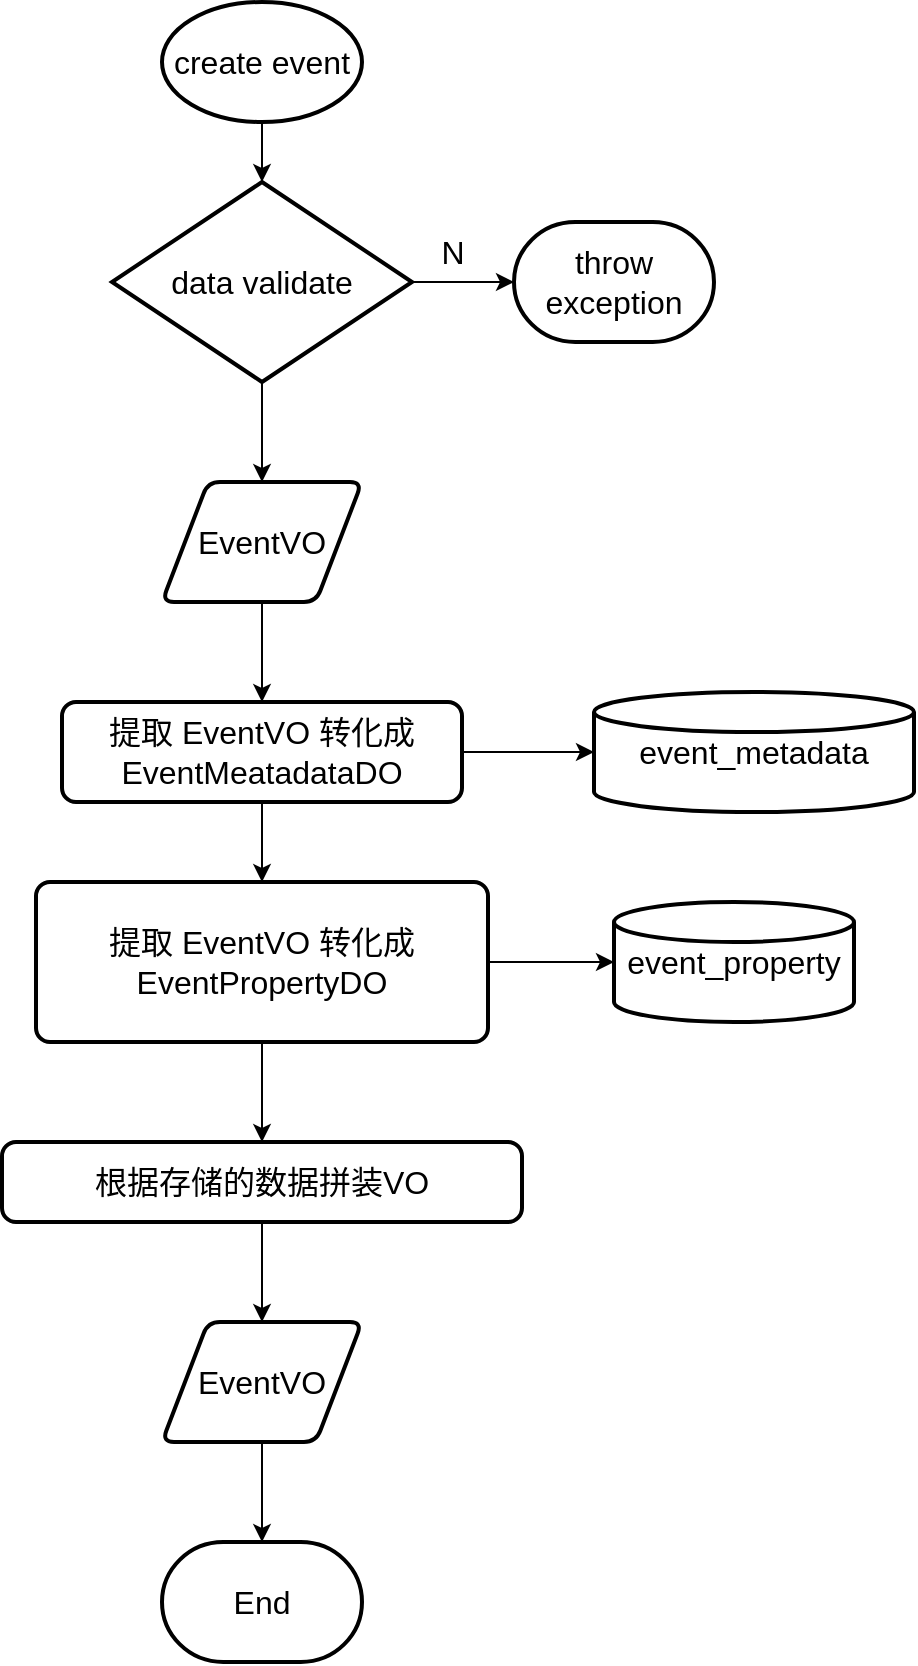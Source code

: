 <mxfile version="20.5.3" type="github" pages="2">
  <diagram id="C5RBs43oDa-KdzZeNtuy" name="Page-1">
    <mxGraphModel dx="1426" dy="793" grid="1" gridSize="10" guides="1" tooltips="1" connect="1" arrows="1" fold="1" page="1" pageScale="1" pageWidth="827" pageHeight="1169" math="0" shadow="0">
      <root>
        <mxCell id="WIyWlLk6GJQsqaUBKTNV-0" />
        <mxCell id="WIyWlLk6GJQsqaUBKTNV-1" parent="WIyWlLk6GJQsqaUBKTNV-0" />
        <mxCell id="9KIrp4HpUsfoCS3ftsVx-5" style="edgeStyle=orthogonalEdgeStyle;rounded=0;orthogonalLoop=1;jettySize=auto;html=1;entryX=0.5;entryY=0;entryDx=0;entryDy=0;entryPerimeter=0;" parent="WIyWlLk6GJQsqaUBKTNV-1" source="9KIrp4HpUsfoCS3ftsVx-0" target="9KIrp4HpUsfoCS3ftsVx-2" edge="1">
          <mxGeometry relative="1" as="geometry" />
        </mxCell>
        <mxCell id="9KIrp4HpUsfoCS3ftsVx-0" value="create event" style="strokeWidth=2;html=1;shape=mxgraph.flowchart.start_1;whiteSpace=wrap;fontSize=16;" parent="WIyWlLk6GJQsqaUBKTNV-1" vertex="1">
          <mxGeometry x="364" y="40" width="100" height="60" as="geometry" />
        </mxCell>
        <mxCell id="9KIrp4HpUsfoCS3ftsVx-1" style="edgeStyle=orthogonalEdgeStyle;rounded=0;orthogonalLoop=1;jettySize=auto;html=1;entryX=0;entryY=0.5;entryDx=0;entryDy=0;entryPerimeter=0;" parent="WIyWlLk6GJQsqaUBKTNV-1" source="9KIrp4HpUsfoCS3ftsVx-2" target="9KIrp4HpUsfoCS3ftsVx-4" edge="1">
          <mxGeometry relative="1" as="geometry">
            <mxPoint x="615" y="260" as="targetPoint" />
          </mxGeometry>
        </mxCell>
        <mxCell id="9KIrp4HpUsfoCS3ftsVx-7" style="rounded=0;orthogonalLoop=1;jettySize=auto;html=1;entryX=0.5;entryY=0;entryDx=0;entryDy=0;fontSize=16;" parent="WIyWlLk6GJQsqaUBKTNV-1" source="9KIrp4HpUsfoCS3ftsVx-2" target="9KIrp4HpUsfoCS3ftsVx-8" edge="1">
          <mxGeometry relative="1" as="geometry">
            <mxPoint x="414" y="280" as="targetPoint" />
          </mxGeometry>
        </mxCell>
        <mxCell id="9KIrp4HpUsfoCS3ftsVx-2" value="data validate" style="strokeWidth=2;html=1;shape=mxgraph.flowchart.decision;whiteSpace=wrap;fontSize=16;" parent="WIyWlLk6GJQsqaUBKTNV-1" vertex="1">
          <mxGeometry x="339" y="130" width="150" height="100" as="geometry" />
        </mxCell>
        <mxCell id="9KIrp4HpUsfoCS3ftsVx-3" value="N" style="text;html=1;align=center;verticalAlign=middle;resizable=0;points=[];autosize=1;strokeColor=none;fillColor=none;fontSize=16;" parent="WIyWlLk6GJQsqaUBKTNV-1" vertex="1">
          <mxGeometry x="489" y="150" width="40" height="30" as="geometry" />
        </mxCell>
        <mxCell id="9KIrp4HpUsfoCS3ftsVx-4" value="throw exception" style="strokeWidth=2;html=1;shape=mxgraph.flowchart.terminator;whiteSpace=wrap;fontSize=16;" parent="WIyWlLk6GJQsqaUBKTNV-1" vertex="1">
          <mxGeometry x="540" y="150" width="100" height="60" as="geometry" />
        </mxCell>
        <mxCell id="9KIrp4HpUsfoCS3ftsVx-10" style="edgeStyle=none;rounded=0;orthogonalLoop=1;jettySize=auto;html=1;entryX=0.5;entryY=0;entryDx=0;entryDy=0;fontSize=16;" parent="WIyWlLk6GJQsqaUBKTNV-1" source="9KIrp4HpUsfoCS3ftsVx-8" target="9KIrp4HpUsfoCS3ftsVx-9" edge="1">
          <mxGeometry relative="1" as="geometry" />
        </mxCell>
        <mxCell id="9KIrp4HpUsfoCS3ftsVx-8" value="EventVO" style="shape=parallelogram;html=1;strokeWidth=2;perimeter=parallelogramPerimeter;whiteSpace=wrap;rounded=1;arcSize=12;size=0.23;fontSize=16;" parent="WIyWlLk6GJQsqaUBKTNV-1" vertex="1">
          <mxGeometry x="364" y="280" width="100" height="60" as="geometry" />
        </mxCell>
        <mxCell id="9KIrp4HpUsfoCS3ftsVx-12" style="edgeStyle=none;rounded=0;orthogonalLoop=1;jettySize=auto;html=1;entryX=0;entryY=0.5;entryDx=0;entryDy=0;entryPerimeter=0;fontSize=16;" parent="WIyWlLk6GJQsqaUBKTNV-1" source="9KIrp4HpUsfoCS3ftsVx-9" target="9KIrp4HpUsfoCS3ftsVx-11" edge="1">
          <mxGeometry relative="1" as="geometry" />
        </mxCell>
        <mxCell id="9KIrp4HpUsfoCS3ftsVx-14" style="edgeStyle=none;rounded=0;orthogonalLoop=1;jettySize=auto;html=1;entryX=0.5;entryY=0;entryDx=0;entryDy=0;fontSize=16;" parent="WIyWlLk6GJQsqaUBKTNV-1" source="9KIrp4HpUsfoCS3ftsVx-9" target="9KIrp4HpUsfoCS3ftsVx-13" edge="1">
          <mxGeometry relative="1" as="geometry" />
        </mxCell>
        <mxCell id="9KIrp4HpUsfoCS3ftsVx-9" value="提取 EventVO 转化成 EventMeatadataDO" style="rounded=1;whiteSpace=wrap;html=1;absoluteArcSize=1;arcSize=14;strokeWidth=2;fontSize=16;" parent="WIyWlLk6GJQsqaUBKTNV-1" vertex="1">
          <mxGeometry x="314" y="390" width="200" height="50" as="geometry" />
        </mxCell>
        <mxCell id="9KIrp4HpUsfoCS3ftsVx-11" value="event_metadata" style="strokeWidth=2;html=1;shape=mxgraph.flowchart.database;whiteSpace=wrap;fontSize=16;" parent="WIyWlLk6GJQsqaUBKTNV-1" vertex="1">
          <mxGeometry x="580" y="385" width="160" height="60" as="geometry" />
        </mxCell>
        <mxCell id="9KIrp4HpUsfoCS3ftsVx-20" style="edgeStyle=none;rounded=0;orthogonalLoop=1;jettySize=auto;html=1;entryX=0;entryY=0.5;entryDx=0;entryDy=0;entryPerimeter=0;fontSize=16;" parent="WIyWlLk6GJQsqaUBKTNV-1" source="9KIrp4HpUsfoCS3ftsVx-13" target="9KIrp4HpUsfoCS3ftsVx-19" edge="1">
          <mxGeometry relative="1" as="geometry" />
        </mxCell>
        <mxCell id="9KIrp4HpUsfoCS3ftsVx-23" style="edgeStyle=none;rounded=0;orthogonalLoop=1;jettySize=auto;html=1;entryX=0.5;entryY=0;entryDx=0;entryDy=0;fontSize=16;" parent="WIyWlLk6GJQsqaUBKTNV-1" source="9KIrp4HpUsfoCS3ftsVx-13" target="9KIrp4HpUsfoCS3ftsVx-24" edge="1">
          <mxGeometry relative="1" as="geometry">
            <mxPoint x="414" y="620" as="targetPoint" />
          </mxGeometry>
        </mxCell>
        <mxCell id="9KIrp4HpUsfoCS3ftsVx-13" value="提取 EventVO 转化成 EventPropertyDO" style="rounded=1;whiteSpace=wrap;html=1;absoluteArcSize=1;arcSize=14;strokeWidth=2;fontSize=16;" parent="WIyWlLk6GJQsqaUBKTNV-1" vertex="1">
          <mxGeometry x="301" y="480" width="226" height="80" as="geometry" />
        </mxCell>
        <mxCell id="9KIrp4HpUsfoCS3ftsVx-19" value="event_property" style="strokeWidth=2;html=1;shape=mxgraph.flowchart.database;whiteSpace=wrap;fontSize=16;" parent="WIyWlLk6GJQsqaUBKTNV-1" vertex="1">
          <mxGeometry x="590" y="490" width="120" height="60" as="geometry" />
        </mxCell>
        <mxCell id="9KIrp4HpUsfoCS3ftsVx-26" style="edgeStyle=none;rounded=0;orthogonalLoop=1;jettySize=auto;html=1;entryX=0.5;entryY=0;entryDx=0;entryDy=0;fontSize=16;" parent="WIyWlLk6GJQsqaUBKTNV-1" source="9KIrp4HpUsfoCS3ftsVx-24" target="9KIrp4HpUsfoCS3ftsVx-25" edge="1">
          <mxGeometry relative="1" as="geometry" />
        </mxCell>
        <mxCell id="9KIrp4HpUsfoCS3ftsVx-24" value="根据存储的数据拼装VO" style="rounded=1;whiteSpace=wrap;html=1;absoluteArcSize=1;arcSize=14;strokeWidth=2;fontSize=16;" parent="WIyWlLk6GJQsqaUBKTNV-1" vertex="1">
          <mxGeometry x="284" y="610" width="260" height="40" as="geometry" />
        </mxCell>
        <mxCell id="9KIrp4HpUsfoCS3ftsVx-28" style="edgeStyle=none;rounded=0;orthogonalLoop=1;jettySize=auto;html=1;entryX=0.5;entryY=0;entryDx=0;entryDy=0;entryPerimeter=0;fontSize=16;" parent="WIyWlLk6GJQsqaUBKTNV-1" source="9KIrp4HpUsfoCS3ftsVx-25" target="9KIrp4HpUsfoCS3ftsVx-27" edge="1">
          <mxGeometry relative="1" as="geometry" />
        </mxCell>
        <mxCell id="9KIrp4HpUsfoCS3ftsVx-25" value="EventVO" style="shape=parallelogram;html=1;strokeWidth=2;perimeter=parallelogramPerimeter;whiteSpace=wrap;rounded=1;arcSize=12;size=0.23;fontSize=16;" parent="WIyWlLk6GJQsqaUBKTNV-1" vertex="1">
          <mxGeometry x="364" y="700" width="100" height="60" as="geometry" />
        </mxCell>
        <mxCell id="9KIrp4HpUsfoCS3ftsVx-27" value="End" style="strokeWidth=2;html=1;shape=mxgraph.flowchart.terminator;whiteSpace=wrap;fontSize=16;" parent="WIyWlLk6GJQsqaUBKTNV-1" vertex="1">
          <mxGeometry x="364" y="810" width="100" height="60" as="geometry" />
        </mxCell>
      </root>
    </mxGraphModel>
  </diagram>
  <diagram id="e0WGXzt5A53Ivpy_B9uT" name="第 2 页">
    <mxGraphModel dx="1426" dy="793" grid="1" gridSize="10" guides="1" tooltips="1" connect="1" arrows="1" fold="1" page="1" pageScale="1" pageWidth="3300" pageHeight="4681" math="0" shadow="0">
      <root>
        <mxCell id="0" />
        <mxCell id="1" parent="0" />
        <mxCell id="j7qJbWMXx4UtA2Yisks7-1" value="Facade" style="shape=umlLifeline;perimeter=lifelinePerimeter;whiteSpace=wrap;html=1;container=1;collapsible=0;recursiveResize=0;outlineConnect=0;" vertex="1" parent="1">
          <mxGeometry x="230" y="130" width="100" height="620" as="geometry" />
        </mxCell>
        <mxCell id="j7qJbWMXx4UtA2Yisks7-2" value="Service" style="shape=umlLifeline;perimeter=lifelinePerimeter;whiteSpace=wrap;html=1;container=1;collapsible=0;recursiveResize=0;outlineConnect=0;" vertex="1" parent="1">
          <mxGeometry x="470" y="130" width="100" height="580" as="geometry" />
        </mxCell>
        <mxCell id="j7qJbWMXx4UtA2Yisks7-10" value="" style="html=1;points=[];perimeter=orthogonalPerimeter;" vertex="1" parent="j7qJbWMXx4UtA2Yisks7-2">
          <mxGeometry x="45" y="60" width="10" height="450" as="geometry" />
        </mxCell>
        <mxCell id="j7qJbWMXx4UtA2Yisks7-12" value="return" style="html=1;verticalAlign=bottom;endArrow=open;dashed=1;endSize=8;exitX=0;exitY=0.95;rounded=0;" edge="1" source="j7qJbWMXx4UtA2Yisks7-10" parent="j7qJbWMXx4UtA2Yisks7-2">
          <mxGeometry relative="1" as="geometry">
            <mxPoint x="-190" y="492" as="targetPoint" />
          </mxGeometry>
        </mxCell>
        <mxCell id="j7qJbWMXx4UtA2Yisks7-20" value="校验基础数据" style="edgeStyle=orthogonalEdgeStyle;html=1;align=left;spacingLeft=2;endArrow=block;rounded=0;entryX=1;entryY=0;" edge="1" parent="j7qJbWMXx4UtA2Yisks7-2">
          <mxGeometry relative="1" as="geometry">
            <mxPoint x="50" y="70" as="sourcePoint" />
            <Array as="points">
              <mxPoint x="80" y="70" />
            </Array>
            <mxPoint x="55" y="90" as="targetPoint" />
          </mxGeometry>
        </mxCell>
        <mxCell id="j7qJbWMXx4UtA2Yisks7-26" value="拆分EventVO的数据为event_metadata和event_property" style="edgeStyle=orthogonalEdgeStyle;html=1;align=left;spacingLeft=2;endArrow=block;rounded=0;entryX=1;entryY=0;" edge="1" parent="j7qJbWMXx4UtA2Yisks7-2">
          <mxGeometry relative="1" as="geometry">
            <mxPoint x="50" y="130" as="sourcePoint" />
            <Array as="points">
              <mxPoint x="80" y="130" />
            </Array>
            <mxPoint x="55" y="150" as="targetPoint" />
          </mxGeometry>
        </mxCell>
        <mxCell id="j7qJbWMXx4UtA2Yisks7-32" value="组装返回的VO" style="edgeStyle=orthogonalEdgeStyle;html=1;align=left;spacingLeft=2;endArrow=block;rounded=0;entryX=1;entryY=0;" edge="1" parent="j7qJbWMXx4UtA2Yisks7-2">
          <mxGeometry relative="1" as="geometry">
            <mxPoint x="45" y="420" as="sourcePoint" />
            <Array as="points">
              <mxPoint x="75" y="420" />
            </Array>
            <mxPoint x="50" y="440" as="targetPoint" />
          </mxGeometry>
        </mxCell>
        <mxCell id="j7qJbWMXx4UtA2Yisks7-3" value="database" style="shape=umlLifeline;perimeter=lifelinePerimeter;whiteSpace=wrap;html=1;container=1;collapsible=0;recursiveResize=0;outlineConnect=0;" vertex="1" parent="1">
          <mxGeometry x="900" y="130" width="100" height="470" as="geometry" />
        </mxCell>
        <mxCell id="j7qJbWMXx4UtA2Yisks7-7" value="" style="html=1;points=[];perimeter=orthogonalPerimeter;" vertex="1" parent="j7qJbWMXx4UtA2Yisks7-3">
          <mxGeometry x="45" y="310" width="10" height="80" as="geometry" />
        </mxCell>
        <mxCell id="j7qJbWMXx4UtA2Yisks7-27" value="" style="html=1;points=[];perimeter=orthogonalPerimeter;" vertex="1" parent="j7qJbWMXx4UtA2Yisks7-3">
          <mxGeometry x="45" y="195" width="10" height="80" as="geometry" />
        </mxCell>
        <mxCell id="j7qJbWMXx4UtA2Yisks7-11" value="创建事件" style="html=1;verticalAlign=bottom;endArrow=block;entryX=0;entryY=0;rounded=0;" edge="1" target="j7qJbWMXx4UtA2Yisks7-10" parent="1" source="j7qJbWMXx4UtA2Yisks7-1">
          <mxGeometry relative="1" as="geometry">
            <mxPoint x="445" y="290" as="sourcePoint" />
          </mxGeometry>
        </mxCell>
        <mxCell id="j7qJbWMXx4UtA2Yisks7-8" value="" style="html=1;verticalAlign=bottom;endArrow=block;entryX=0;entryY=0;rounded=0;" edge="1" target="j7qJbWMXx4UtA2Yisks7-7" parent="1" source="j7qJbWMXx4UtA2Yisks7-2">
          <mxGeometry relative="1" as="geometry">
            <mxPoint x="725" y="220" as="sourcePoint" />
          </mxGeometry>
        </mxCell>
        <mxCell id="j7qJbWMXx4UtA2Yisks7-9" value="返回存储结果" style="html=1;verticalAlign=bottom;endArrow=open;dashed=1;endSize=8;exitX=0;exitY=0.95;rounded=0;" edge="1" source="j7qJbWMXx4UtA2Yisks7-7" parent="1" target="j7qJbWMXx4UtA2Yisks7-2">
          <mxGeometry relative="1" as="geometry">
            <mxPoint x="725" y="296" as="targetPoint" />
          </mxGeometry>
        </mxCell>
        <mxCell id="j7qJbWMXx4UtA2Yisks7-28" value="存储event_metadata" style="html=1;verticalAlign=bottom;endArrow=block;entryX=0;entryY=0;rounded=0;" edge="1" target="j7qJbWMXx4UtA2Yisks7-27" parent="1" source="j7qJbWMXx4UtA2Yisks7-2">
          <mxGeometry relative="1" as="geometry">
            <mxPoint x="875" y="325" as="sourcePoint" />
          </mxGeometry>
        </mxCell>
        <mxCell id="j7qJbWMXx4UtA2Yisks7-29" value="返回存储的结果" style="html=1;verticalAlign=bottom;endArrow=open;dashed=1;endSize=8;exitX=0;exitY=0.95;rounded=0;" edge="1" source="j7qJbWMXx4UtA2Yisks7-27" parent="1" target="j7qJbWMXx4UtA2Yisks7-2">
          <mxGeometry relative="1" as="geometry">
            <mxPoint x="875" y="401" as="targetPoint" />
          </mxGeometry>
        </mxCell>
        <mxCell id="j7qJbWMXx4UtA2Yisks7-30" value="存储event_property" style="text;html=1;align=center;verticalAlign=middle;resizable=0;points=[];autosize=1;strokeColor=none;fillColor=none;" vertex="1" parent="1">
          <mxGeometry x="675" y="420" width="130" height="30" as="geometry" />
        </mxCell>
      </root>
    </mxGraphModel>
  </diagram>
</mxfile>
